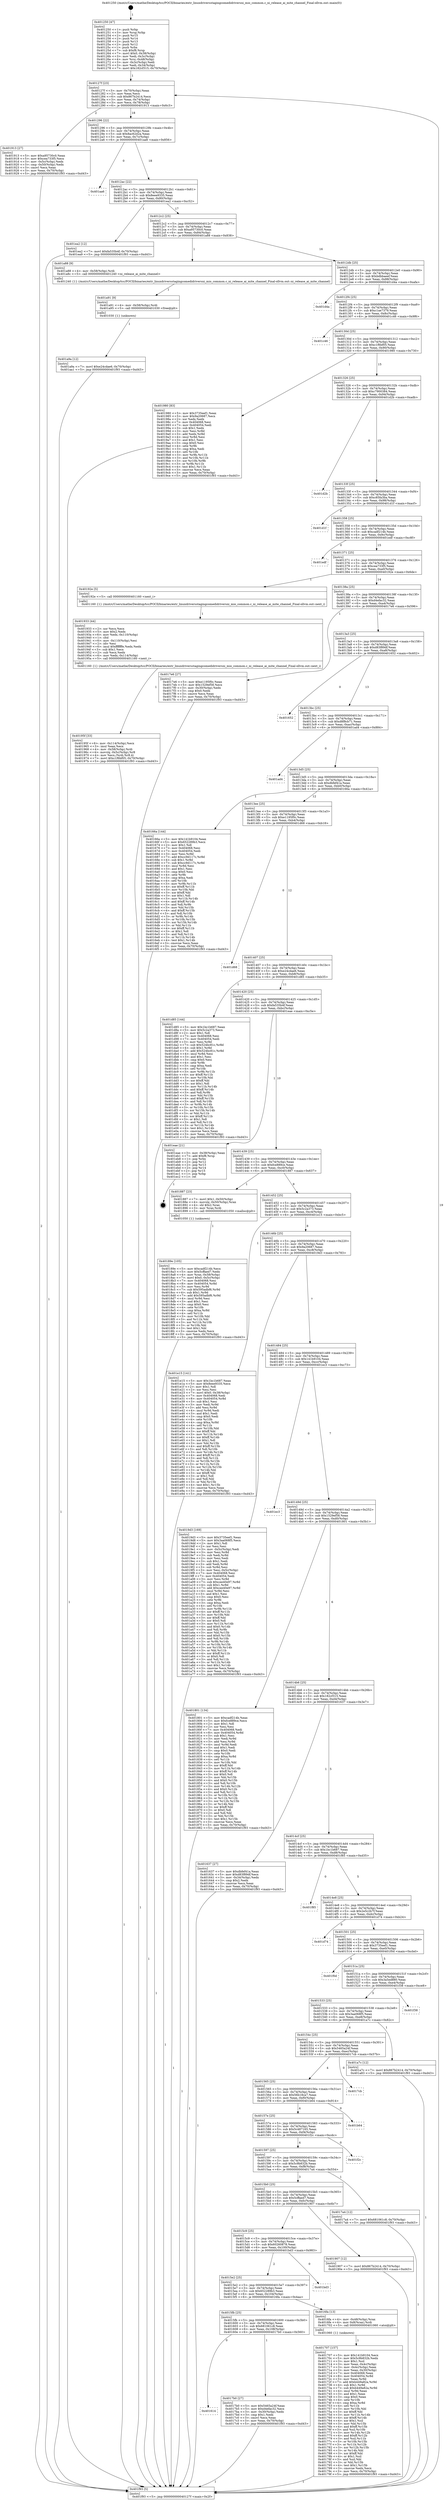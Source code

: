 digraph "0x401250" {
  label = "0x401250 (/mnt/c/Users/mathe/Desktop/tcc/POCII/binaries/extr_linuxdriversstagingcomedidriversni_mio_common.c_ni_release_ai_mite_channel_Final-ollvm.out::main(0))"
  labelloc = "t"
  node[shape=record]

  Entry [label="",width=0.3,height=0.3,shape=circle,fillcolor=black,style=filled]
  "0x40127f" [label="{
     0x40127f [23]\l
     | [instrs]\l
     &nbsp;&nbsp;0x40127f \<+3\>: mov -0x70(%rbp),%eax\l
     &nbsp;&nbsp;0x401282 \<+2\>: mov %eax,%ecx\l
     &nbsp;&nbsp;0x401284 \<+6\>: sub $0x867b2414,%ecx\l
     &nbsp;&nbsp;0x40128a \<+3\>: mov %eax,-0x74(%rbp)\l
     &nbsp;&nbsp;0x40128d \<+3\>: mov %ecx,-0x78(%rbp)\l
     &nbsp;&nbsp;0x401290 \<+6\>: je 0000000000401913 \<main+0x6c3\>\l
  }"]
  "0x401913" [label="{
     0x401913 [27]\l
     | [instrs]\l
     &nbsp;&nbsp;0x401913 \<+5\>: mov $0xa95730c0,%eax\l
     &nbsp;&nbsp;0x401918 \<+5\>: mov $0xcea733f5,%ecx\l
     &nbsp;&nbsp;0x40191d \<+3\>: mov -0x5c(%rbp),%edx\l
     &nbsp;&nbsp;0x401920 \<+3\>: cmp -0x50(%rbp),%edx\l
     &nbsp;&nbsp;0x401923 \<+3\>: cmovl %ecx,%eax\l
     &nbsp;&nbsp;0x401926 \<+3\>: mov %eax,-0x70(%rbp)\l
     &nbsp;&nbsp;0x401929 \<+5\>: jmp 0000000000401f93 \<main+0xd43\>\l
  }"]
  "0x401296" [label="{
     0x401296 [22]\l
     | [instrs]\l
     &nbsp;&nbsp;0x401296 \<+5\>: jmp 000000000040129b \<main+0x4b\>\l
     &nbsp;&nbsp;0x40129b \<+3\>: mov -0x74(%rbp),%eax\l
     &nbsp;&nbsp;0x40129e \<+5\>: sub $0x8ac62d2a,%eax\l
     &nbsp;&nbsp;0x4012a3 \<+3\>: mov %eax,-0x7c(%rbp)\l
     &nbsp;&nbsp;0x4012a6 \<+6\>: je 0000000000401aa6 \<main+0x856\>\l
  }"]
  Exit [label="",width=0.3,height=0.3,shape=circle,fillcolor=black,style=filled,peripheries=2]
  "0x401aa6" [label="{
     0x401aa6\l
  }", style=dashed]
  "0x4012ac" [label="{
     0x4012ac [22]\l
     | [instrs]\l
     &nbsp;&nbsp;0x4012ac \<+5\>: jmp 00000000004012b1 \<main+0x61\>\l
     &nbsp;&nbsp;0x4012b1 \<+3\>: mov -0x74(%rbp),%eax\l
     &nbsp;&nbsp;0x4012b4 \<+5\>: sub $0x8eee9335,%eax\l
     &nbsp;&nbsp;0x4012b9 \<+3\>: mov %eax,-0x80(%rbp)\l
     &nbsp;&nbsp;0x4012bc \<+6\>: je 0000000000401ea2 \<main+0xc52\>\l
  }"]
  "0x401a9a" [label="{
     0x401a9a [12]\l
     | [instrs]\l
     &nbsp;&nbsp;0x401a9a \<+7\>: movl $0xe24cdae6,-0x70(%rbp)\l
     &nbsp;&nbsp;0x401aa1 \<+5\>: jmp 0000000000401f93 \<main+0xd43\>\l
  }"]
  "0x401ea2" [label="{
     0x401ea2 [12]\l
     | [instrs]\l
     &nbsp;&nbsp;0x401ea2 \<+7\>: movl $0xfa535b4f,-0x70(%rbp)\l
     &nbsp;&nbsp;0x401ea9 \<+5\>: jmp 0000000000401f93 \<main+0xd43\>\l
  }"]
  "0x4012c2" [label="{
     0x4012c2 [25]\l
     | [instrs]\l
     &nbsp;&nbsp;0x4012c2 \<+5\>: jmp 00000000004012c7 \<main+0x77\>\l
     &nbsp;&nbsp;0x4012c7 \<+3\>: mov -0x74(%rbp),%eax\l
     &nbsp;&nbsp;0x4012ca \<+5\>: sub $0xa95730c0,%eax\l
     &nbsp;&nbsp;0x4012cf \<+6\>: mov %eax,-0x84(%rbp)\l
     &nbsp;&nbsp;0x4012d5 \<+6\>: je 0000000000401a88 \<main+0x838\>\l
  }"]
  "0x401a91" [label="{
     0x401a91 [9]\l
     | [instrs]\l
     &nbsp;&nbsp;0x401a91 \<+4\>: mov -0x58(%rbp),%rdi\l
     &nbsp;&nbsp;0x401a95 \<+5\>: call 0000000000401030 \<free@plt\>\l
     | [calls]\l
     &nbsp;&nbsp;0x401030 \{1\} (unknown)\l
  }"]
  "0x401a88" [label="{
     0x401a88 [9]\l
     | [instrs]\l
     &nbsp;&nbsp;0x401a88 \<+4\>: mov -0x58(%rbp),%rdi\l
     &nbsp;&nbsp;0x401a8c \<+5\>: call 0000000000401240 \<ni_release_ai_mite_channel\>\l
     | [calls]\l
     &nbsp;&nbsp;0x401240 \{1\} (/mnt/c/Users/mathe/Desktop/tcc/POCII/binaries/extr_linuxdriversstagingcomedidriversni_mio_common.c_ni_release_ai_mite_channel_Final-ollvm.out::ni_release_ai_mite_channel)\l
  }"]
  "0x4012db" [label="{
     0x4012db [25]\l
     | [instrs]\l
     &nbsp;&nbsp;0x4012db \<+5\>: jmp 00000000004012e0 \<main+0x90\>\l
     &nbsp;&nbsp;0x4012e0 \<+3\>: mov -0x74(%rbp),%eax\l
     &nbsp;&nbsp;0x4012e3 \<+5\>: sub $0xbdbbaeef,%eax\l
     &nbsp;&nbsp;0x4012e8 \<+6\>: mov %eax,-0x88(%rbp)\l
     &nbsp;&nbsp;0x4012ee \<+6\>: je 0000000000401d4a \<main+0xafa\>\l
  }"]
  "0x40195f" [label="{
     0x40195f [33]\l
     | [instrs]\l
     &nbsp;&nbsp;0x40195f \<+6\>: mov -0x114(%rbp),%ecx\l
     &nbsp;&nbsp;0x401965 \<+3\>: imul %eax,%ecx\l
     &nbsp;&nbsp;0x401968 \<+4\>: mov -0x58(%rbp),%rdi\l
     &nbsp;&nbsp;0x40196c \<+4\>: movslq -0x5c(%rbp),%r8\l
     &nbsp;&nbsp;0x401970 \<+4\>: mov %ecx,(%rdi,%r8,4)\l
     &nbsp;&nbsp;0x401974 \<+7\>: movl $0xc1f6bf05,-0x70(%rbp)\l
     &nbsp;&nbsp;0x40197b \<+5\>: jmp 0000000000401f93 \<main+0xd43\>\l
  }"]
  "0x401d4a" [label="{
     0x401d4a\l
  }", style=dashed]
  "0x4012f4" [label="{
     0x4012f4 [25]\l
     | [instrs]\l
     &nbsp;&nbsp;0x4012f4 \<+5\>: jmp 00000000004012f9 \<main+0xa9\>\l
     &nbsp;&nbsp;0x4012f9 \<+3\>: mov -0x74(%rbp),%eax\l
     &nbsp;&nbsp;0x4012fc \<+5\>: sub $0xc1ae7379,%eax\l
     &nbsp;&nbsp;0x401301 \<+6\>: mov %eax,-0x8c(%rbp)\l
     &nbsp;&nbsp;0x401307 \<+6\>: je 0000000000401c46 \<main+0x9f6\>\l
  }"]
  "0x401933" [label="{
     0x401933 [44]\l
     | [instrs]\l
     &nbsp;&nbsp;0x401933 \<+2\>: xor %ecx,%ecx\l
     &nbsp;&nbsp;0x401935 \<+5\>: mov $0x2,%edx\l
     &nbsp;&nbsp;0x40193a \<+6\>: mov %edx,-0x110(%rbp)\l
     &nbsp;&nbsp;0x401940 \<+1\>: cltd\l
     &nbsp;&nbsp;0x401941 \<+6\>: mov -0x110(%rbp),%esi\l
     &nbsp;&nbsp;0x401947 \<+2\>: idiv %esi\l
     &nbsp;&nbsp;0x401949 \<+6\>: imul $0xfffffffe,%edx,%edx\l
     &nbsp;&nbsp;0x40194f \<+3\>: sub $0x1,%ecx\l
     &nbsp;&nbsp;0x401952 \<+2\>: sub %ecx,%edx\l
     &nbsp;&nbsp;0x401954 \<+6\>: mov %edx,-0x114(%rbp)\l
     &nbsp;&nbsp;0x40195a \<+5\>: call 0000000000401160 \<next_i\>\l
     | [calls]\l
     &nbsp;&nbsp;0x401160 \{1\} (/mnt/c/Users/mathe/Desktop/tcc/POCII/binaries/extr_linuxdriversstagingcomedidriversni_mio_common.c_ni_release_ai_mite_channel_Final-ollvm.out::next_i)\l
  }"]
  "0x401c46" [label="{
     0x401c46\l
  }", style=dashed]
  "0x40130d" [label="{
     0x40130d [25]\l
     | [instrs]\l
     &nbsp;&nbsp;0x40130d \<+5\>: jmp 0000000000401312 \<main+0xc2\>\l
     &nbsp;&nbsp;0x401312 \<+3\>: mov -0x74(%rbp),%eax\l
     &nbsp;&nbsp;0x401315 \<+5\>: sub $0xc1f6bf05,%eax\l
     &nbsp;&nbsp;0x40131a \<+6\>: mov %eax,-0x90(%rbp)\l
     &nbsp;&nbsp;0x401320 \<+6\>: je 0000000000401980 \<main+0x730\>\l
  }"]
  "0x40189e" [label="{
     0x40189e [105]\l
     | [instrs]\l
     &nbsp;&nbsp;0x40189e \<+5\>: mov $0xcadf214b,%ecx\l
     &nbsp;&nbsp;0x4018a3 \<+5\>: mov $0x5cffaed7,%edx\l
     &nbsp;&nbsp;0x4018a8 \<+4\>: mov %rax,-0x58(%rbp)\l
     &nbsp;&nbsp;0x4018ac \<+7\>: movl $0x0,-0x5c(%rbp)\l
     &nbsp;&nbsp;0x4018b3 \<+7\>: mov 0x404068,%esi\l
     &nbsp;&nbsp;0x4018ba \<+8\>: mov 0x404054,%r8d\l
     &nbsp;&nbsp;0x4018c2 \<+3\>: mov %esi,%r9d\l
     &nbsp;&nbsp;0x4018c5 \<+7\>: sub $0x595adbf6,%r9d\l
     &nbsp;&nbsp;0x4018cc \<+4\>: sub $0x1,%r9d\l
     &nbsp;&nbsp;0x4018d0 \<+7\>: add $0x595adbf6,%r9d\l
     &nbsp;&nbsp;0x4018d7 \<+4\>: imul %r9d,%esi\l
     &nbsp;&nbsp;0x4018db \<+3\>: and $0x1,%esi\l
     &nbsp;&nbsp;0x4018de \<+3\>: cmp $0x0,%esi\l
     &nbsp;&nbsp;0x4018e1 \<+4\>: sete %r10b\l
     &nbsp;&nbsp;0x4018e5 \<+4\>: cmp $0xa,%r8d\l
     &nbsp;&nbsp;0x4018e9 \<+4\>: setl %r11b\l
     &nbsp;&nbsp;0x4018ed \<+3\>: mov %r10b,%bl\l
     &nbsp;&nbsp;0x4018f0 \<+3\>: and %r11b,%bl\l
     &nbsp;&nbsp;0x4018f3 \<+3\>: xor %r11b,%r10b\l
     &nbsp;&nbsp;0x4018f6 \<+3\>: or %r10b,%bl\l
     &nbsp;&nbsp;0x4018f9 \<+3\>: test $0x1,%bl\l
     &nbsp;&nbsp;0x4018fc \<+3\>: cmovne %edx,%ecx\l
     &nbsp;&nbsp;0x4018ff \<+3\>: mov %ecx,-0x70(%rbp)\l
     &nbsp;&nbsp;0x401902 \<+5\>: jmp 0000000000401f93 \<main+0xd43\>\l
  }"]
  "0x401980" [label="{
     0x401980 [83]\l
     | [instrs]\l
     &nbsp;&nbsp;0x401980 \<+5\>: mov $0x3735eef1,%eax\l
     &nbsp;&nbsp;0x401985 \<+5\>: mov $0x9a20687,%ecx\l
     &nbsp;&nbsp;0x40198a \<+2\>: xor %edx,%edx\l
     &nbsp;&nbsp;0x40198c \<+7\>: mov 0x404068,%esi\l
     &nbsp;&nbsp;0x401993 \<+7\>: mov 0x404054,%edi\l
     &nbsp;&nbsp;0x40199a \<+3\>: sub $0x1,%edx\l
     &nbsp;&nbsp;0x40199d \<+3\>: mov %esi,%r8d\l
     &nbsp;&nbsp;0x4019a0 \<+3\>: add %edx,%r8d\l
     &nbsp;&nbsp;0x4019a3 \<+4\>: imul %r8d,%esi\l
     &nbsp;&nbsp;0x4019a7 \<+3\>: and $0x1,%esi\l
     &nbsp;&nbsp;0x4019aa \<+3\>: cmp $0x0,%esi\l
     &nbsp;&nbsp;0x4019ad \<+4\>: sete %r9b\l
     &nbsp;&nbsp;0x4019b1 \<+3\>: cmp $0xa,%edi\l
     &nbsp;&nbsp;0x4019b4 \<+4\>: setl %r10b\l
     &nbsp;&nbsp;0x4019b8 \<+3\>: mov %r9b,%r11b\l
     &nbsp;&nbsp;0x4019bb \<+3\>: and %r10b,%r11b\l
     &nbsp;&nbsp;0x4019be \<+3\>: xor %r10b,%r9b\l
     &nbsp;&nbsp;0x4019c1 \<+3\>: or %r9b,%r11b\l
     &nbsp;&nbsp;0x4019c4 \<+4\>: test $0x1,%r11b\l
     &nbsp;&nbsp;0x4019c8 \<+3\>: cmovne %ecx,%eax\l
     &nbsp;&nbsp;0x4019cb \<+3\>: mov %eax,-0x70(%rbp)\l
     &nbsp;&nbsp;0x4019ce \<+5\>: jmp 0000000000401f93 \<main+0xd43\>\l
  }"]
  "0x401326" [label="{
     0x401326 [25]\l
     | [instrs]\l
     &nbsp;&nbsp;0x401326 \<+5\>: jmp 000000000040132b \<main+0xdb\>\l
     &nbsp;&nbsp;0x40132b \<+3\>: mov -0x74(%rbp),%eax\l
     &nbsp;&nbsp;0x40132e \<+5\>: sub $0xc7900384,%eax\l
     &nbsp;&nbsp;0x401333 \<+6\>: mov %eax,-0x94(%rbp)\l
     &nbsp;&nbsp;0x401339 \<+6\>: je 0000000000401d2b \<main+0xadb\>\l
  }"]
  "0x401614" [label="{
     0x401614\l
  }", style=dashed]
  "0x401d2b" [label="{
     0x401d2b\l
  }", style=dashed]
  "0x40133f" [label="{
     0x40133f [25]\l
     | [instrs]\l
     &nbsp;&nbsp;0x40133f \<+5\>: jmp 0000000000401344 \<main+0xf4\>\l
     &nbsp;&nbsp;0x401344 \<+3\>: mov -0x74(%rbp),%eax\l
     &nbsp;&nbsp;0x401347 \<+5\>: sub $0xc85fa3ba,%eax\l
     &nbsp;&nbsp;0x40134c \<+6\>: mov %eax,-0x98(%rbp)\l
     &nbsp;&nbsp;0x401352 \<+6\>: je 0000000000401d1f \<main+0xacf\>\l
  }"]
  "0x4017b0" [label="{
     0x4017b0 [27]\l
     | [instrs]\l
     &nbsp;&nbsp;0x4017b0 \<+5\>: mov $0x5465a24f,%eax\l
     &nbsp;&nbsp;0x4017b5 \<+5\>: mov $0xd4efac32,%ecx\l
     &nbsp;&nbsp;0x4017ba \<+3\>: mov -0x30(%rbp),%edx\l
     &nbsp;&nbsp;0x4017bd \<+3\>: cmp $0x1,%edx\l
     &nbsp;&nbsp;0x4017c0 \<+3\>: cmovl %ecx,%eax\l
     &nbsp;&nbsp;0x4017c3 \<+3\>: mov %eax,-0x70(%rbp)\l
     &nbsp;&nbsp;0x4017c6 \<+5\>: jmp 0000000000401f93 \<main+0xd43\>\l
  }"]
  "0x401d1f" [label="{
     0x401d1f\l
  }", style=dashed]
  "0x401358" [label="{
     0x401358 [25]\l
     | [instrs]\l
     &nbsp;&nbsp;0x401358 \<+5\>: jmp 000000000040135d \<main+0x10d\>\l
     &nbsp;&nbsp;0x40135d \<+3\>: mov -0x74(%rbp),%eax\l
     &nbsp;&nbsp;0x401360 \<+5\>: sub $0xcadf214b,%eax\l
     &nbsp;&nbsp;0x401365 \<+6\>: mov %eax,-0x9c(%rbp)\l
     &nbsp;&nbsp;0x40136b \<+6\>: je 0000000000401edf \<main+0xc8f\>\l
  }"]
  "0x401707" [label="{
     0x401707 [157]\l
     | [instrs]\l
     &nbsp;&nbsp;0x401707 \<+5\>: mov $0x141b9104,%ecx\l
     &nbsp;&nbsp;0x40170c \<+5\>: mov $0x5c9b832b,%edx\l
     &nbsp;&nbsp;0x401711 \<+3\>: mov $0x1,%sil\l
     &nbsp;&nbsp;0x401714 \<+3\>: mov %eax,-0x4c(%rbp)\l
     &nbsp;&nbsp;0x401717 \<+3\>: mov -0x4c(%rbp),%eax\l
     &nbsp;&nbsp;0x40171a \<+3\>: mov %eax,-0x30(%rbp)\l
     &nbsp;&nbsp;0x40171d \<+7\>: mov 0x404068,%eax\l
     &nbsp;&nbsp;0x401724 \<+8\>: mov 0x404054,%r8d\l
     &nbsp;&nbsp;0x40172c \<+3\>: mov %eax,%r9d\l
     &nbsp;&nbsp;0x40172f \<+7\>: add $0xb449a82a,%r9d\l
     &nbsp;&nbsp;0x401736 \<+4\>: sub $0x1,%r9d\l
     &nbsp;&nbsp;0x40173a \<+7\>: sub $0xb449a82a,%r9d\l
     &nbsp;&nbsp;0x401741 \<+4\>: imul %r9d,%eax\l
     &nbsp;&nbsp;0x401745 \<+3\>: and $0x1,%eax\l
     &nbsp;&nbsp;0x401748 \<+3\>: cmp $0x0,%eax\l
     &nbsp;&nbsp;0x40174b \<+4\>: sete %r10b\l
     &nbsp;&nbsp;0x40174f \<+4\>: cmp $0xa,%r8d\l
     &nbsp;&nbsp;0x401753 \<+4\>: setl %r11b\l
     &nbsp;&nbsp;0x401757 \<+3\>: mov %r10b,%bl\l
     &nbsp;&nbsp;0x40175a \<+3\>: xor $0xff,%bl\l
     &nbsp;&nbsp;0x40175d \<+3\>: mov %r11b,%r14b\l
     &nbsp;&nbsp;0x401760 \<+4\>: xor $0xff,%r14b\l
     &nbsp;&nbsp;0x401764 \<+4\>: xor $0x1,%sil\l
     &nbsp;&nbsp;0x401768 \<+3\>: mov %bl,%r15b\l
     &nbsp;&nbsp;0x40176b \<+4\>: and $0xff,%r15b\l
     &nbsp;&nbsp;0x40176f \<+3\>: and %sil,%r10b\l
     &nbsp;&nbsp;0x401772 \<+3\>: mov %r14b,%r12b\l
     &nbsp;&nbsp;0x401775 \<+4\>: and $0xff,%r12b\l
     &nbsp;&nbsp;0x401779 \<+3\>: and %sil,%r11b\l
     &nbsp;&nbsp;0x40177c \<+3\>: or %r10b,%r15b\l
     &nbsp;&nbsp;0x40177f \<+3\>: or %r11b,%r12b\l
     &nbsp;&nbsp;0x401782 \<+3\>: xor %r12b,%r15b\l
     &nbsp;&nbsp;0x401785 \<+3\>: or %r14b,%bl\l
     &nbsp;&nbsp;0x401788 \<+3\>: xor $0xff,%bl\l
     &nbsp;&nbsp;0x40178b \<+4\>: or $0x1,%sil\l
     &nbsp;&nbsp;0x40178f \<+3\>: and %sil,%bl\l
     &nbsp;&nbsp;0x401792 \<+3\>: or %bl,%r15b\l
     &nbsp;&nbsp;0x401795 \<+4\>: test $0x1,%r15b\l
     &nbsp;&nbsp;0x401799 \<+3\>: cmovne %edx,%ecx\l
     &nbsp;&nbsp;0x40179c \<+3\>: mov %ecx,-0x70(%rbp)\l
     &nbsp;&nbsp;0x40179f \<+5\>: jmp 0000000000401f93 \<main+0xd43\>\l
  }"]
  "0x401edf" [label="{
     0x401edf\l
  }", style=dashed]
  "0x401371" [label="{
     0x401371 [25]\l
     | [instrs]\l
     &nbsp;&nbsp;0x401371 \<+5\>: jmp 0000000000401376 \<main+0x126\>\l
     &nbsp;&nbsp;0x401376 \<+3\>: mov -0x74(%rbp),%eax\l
     &nbsp;&nbsp;0x401379 \<+5\>: sub $0xcea733f5,%eax\l
     &nbsp;&nbsp;0x40137e \<+6\>: mov %eax,-0xa0(%rbp)\l
     &nbsp;&nbsp;0x401384 \<+6\>: je 000000000040192e \<main+0x6de\>\l
  }"]
  "0x4015fb" [label="{
     0x4015fb [25]\l
     | [instrs]\l
     &nbsp;&nbsp;0x4015fb \<+5\>: jmp 0000000000401600 \<main+0x3b0\>\l
     &nbsp;&nbsp;0x401600 \<+3\>: mov -0x74(%rbp),%eax\l
     &nbsp;&nbsp;0x401603 \<+5\>: sub $0x681061c8,%eax\l
     &nbsp;&nbsp;0x401608 \<+6\>: mov %eax,-0x108(%rbp)\l
     &nbsp;&nbsp;0x40160e \<+6\>: je 00000000004017b0 \<main+0x560\>\l
  }"]
  "0x40192e" [label="{
     0x40192e [5]\l
     | [instrs]\l
     &nbsp;&nbsp;0x40192e \<+5\>: call 0000000000401160 \<next_i\>\l
     | [calls]\l
     &nbsp;&nbsp;0x401160 \{1\} (/mnt/c/Users/mathe/Desktop/tcc/POCII/binaries/extr_linuxdriversstagingcomedidriversni_mio_common.c_ni_release_ai_mite_channel_Final-ollvm.out::next_i)\l
  }"]
  "0x40138a" [label="{
     0x40138a [25]\l
     | [instrs]\l
     &nbsp;&nbsp;0x40138a \<+5\>: jmp 000000000040138f \<main+0x13f\>\l
     &nbsp;&nbsp;0x40138f \<+3\>: mov -0x74(%rbp),%eax\l
     &nbsp;&nbsp;0x401392 \<+5\>: sub $0xd4efac32,%eax\l
     &nbsp;&nbsp;0x401397 \<+6\>: mov %eax,-0xa4(%rbp)\l
     &nbsp;&nbsp;0x40139d \<+6\>: je 00000000004017e6 \<main+0x596\>\l
  }"]
  "0x4016fa" [label="{
     0x4016fa [13]\l
     | [instrs]\l
     &nbsp;&nbsp;0x4016fa \<+4\>: mov -0x48(%rbp),%rax\l
     &nbsp;&nbsp;0x4016fe \<+4\>: mov 0x8(%rax),%rdi\l
     &nbsp;&nbsp;0x401702 \<+5\>: call 0000000000401060 \<atoi@plt\>\l
     | [calls]\l
     &nbsp;&nbsp;0x401060 \{1\} (unknown)\l
  }"]
  "0x4017e6" [label="{
     0x4017e6 [27]\l
     | [instrs]\l
     &nbsp;&nbsp;0x4017e6 \<+5\>: mov $0xe1195f0c,%eax\l
     &nbsp;&nbsp;0x4017eb \<+5\>: mov $0x1529ef58,%ecx\l
     &nbsp;&nbsp;0x4017f0 \<+3\>: mov -0x30(%rbp),%edx\l
     &nbsp;&nbsp;0x4017f3 \<+3\>: cmp $0x0,%edx\l
     &nbsp;&nbsp;0x4017f6 \<+3\>: cmove %ecx,%eax\l
     &nbsp;&nbsp;0x4017f9 \<+3\>: mov %eax,-0x70(%rbp)\l
     &nbsp;&nbsp;0x4017fc \<+5\>: jmp 0000000000401f93 \<main+0xd43\>\l
  }"]
  "0x4013a3" [label="{
     0x4013a3 [25]\l
     | [instrs]\l
     &nbsp;&nbsp;0x4013a3 \<+5\>: jmp 00000000004013a8 \<main+0x158\>\l
     &nbsp;&nbsp;0x4013a8 \<+3\>: mov -0x74(%rbp),%eax\l
     &nbsp;&nbsp;0x4013ab \<+5\>: sub $0xd83f89df,%eax\l
     &nbsp;&nbsp;0x4013b0 \<+6\>: mov %eax,-0xa8(%rbp)\l
     &nbsp;&nbsp;0x4013b6 \<+6\>: je 0000000000401652 \<main+0x402\>\l
  }"]
  "0x4015e2" [label="{
     0x4015e2 [25]\l
     | [instrs]\l
     &nbsp;&nbsp;0x4015e2 \<+5\>: jmp 00000000004015e7 \<main+0x397\>\l
     &nbsp;&nbsp;0x4015e7 \<+3\>: mov -0x74(%rbp),%eax\l
     &nbsp;&nbsp;0x4015ea \<+5\>: sub $0x652289b3,%eax\l
     &nbsp;&nbsp;0x4015ef \<+6\>: mov %eax,-0x104(%rbp)\l
     &nbsp;&nbsp;0x4015f5 \<+6\>: je 00000000004016fa \<main+0x4aa\>\l
  }"]
  "0x401652" [label="{
     0x401652\l
  }", style=dashed]
  "0x4013bc" [label="{
     0x4013bc [25]\l
     | [instrs]\l
     &nbsp;&nbsp;0x4013bc \<+5\>: jmp 00000000004013c1 \<main+0x171\>\l
     &nbsp;&nbsp;0x4013c1 \<+3\>: mov -0x74(%rbp),%eax\l
     &nbsp;&nbsp;0x4013c4 \<+5\>: sub $0xd8f8cb71,%eax\l
     &nbsp;&nbsp;0x4013c9 \<+6\>: mov %eax,-0xac(%rbp)\l
     &nbsp;&nbsp;0x4013cf \<+6\>: je 0000000000401ad4 \<main+0x884\>\l
  }"]
  "0x401bd3" [label="{
     0x401bd3\l
  }", style=dashed]
  "0x401ad4" [label="{
     0x401ad4\l
  }", style=dashed]
  "0x4013d5" [label="{
     0x4013d5 [25]\l
     | [instrs]\l
     &nbsp;&nbsp;0x4013d5 \<+5\>: jmp 00000000004013da \<main+0x18a\>\l
     &nbsp;&nbsp;0x4013da \<+3\>: mov -0x74(%rbp),%eax\l
     &nbsp;&nbsp;0x4013dd \<+5\>: sub $0xdbfef41a,%eax\l
     &nbsp;&nbsp;0x4013e2 \<+6\>: mov %eax,-0xb0(%rbp)\l
     &nbsp;&nbsp;0x4013e8 \<+6\>: je 000000000040166a \<main+0x41a\>\l
  }"]
  "0x4015c9" [label="{
     0x4015c9 [25]\l
     | [instrs]\l
     &nbsp;&nbsp;0x4015c9 \<+5\>: jmp 00000000004015ce \<main+0x37e\>\l
     &nbsp;&nbsp;0x4015ce \<+3\>: mov -0x74(%rbp),%eax\l
     &nbsp;&nbsp;0x4015d1 \<+5\>: sub $0x60260878,%eax\l
     &nbsp;&nbsp;0x4015d6 \<+6\>: mov %eax,-0x100(%rbp)\l
     &nbsp;&nbsp;0x4015dc \<+6\>: je 0000000000401bd3 \<main+0x983\>\l
  }"]
  "0x40166a" [label="{
     0x40166a [144]\l
     | [instrs]\l
     &nbsp;&nbsp;0x40166a \<+5\>: mov $0x141b9104,%eax\l
     &nbsp;&nbsp;0x40166f \<+5\>: mov $0x652289b3,%ecx\l
     &nbsp;&nbsp;0x401674 \<+2\>: mov $0x1,%dl\l
     &nbsp;&nbsp;0x401676 \<+7\>: mov 0x404068,%esi\l
     &nbsp;&nbsp;0x40167d \<+7\>: mov 0x404054,%edi\l
     &nbsp;&nbsp;0x401684 \<+3\>: mov %esi,%r8d\l
     &nbsp;&nbsp;0x401687 \<+7\>: add $0xcc9d117c,%r8d\l
     &nbsp;&nbsp;0x40168e \<+4\>: sub $0x1,%r8d\l
     &nbsp;&nbsp;0x401692 \<+7\>: sub $0xcc9d117c,%r8d\l
     &nbsp;&nbsp;0x401699 \<+4\>: imul %r8d,%esi\l
     &nbsp;&nbsp;0x40169d \<+3\>: and $0x1,%esi\l
     &nbsp;&nbsp;0x4016a0 \<+3\>: cmp $0x0,%esi\l
     &nbsp;&nbsp;0x4016a3 \<+4\>: sete %r9b\l
     &nbsp;&nbsp;0x4016a7 \<+3\>: cmp $0xa,%edi\l
     &nbsp;&nbsp;0x4016aa \<+4\>: setl %r10b\l
     &nbsp;&nbsp;0x4016ae \<+3\>: mov %r9b,%r11b\l
     &nbsp;&nbsp;0x4016b1 \<+4\>: xor $0xff,%r11b\l
     &nbsp;&nbsp;0x4016b5 \<+3\>: mov %r10b,%bl\l
     &nbsp;&nbsp;0x4016b8 \<+3\>: xor $0xff,%bl\l
     &nbsp;&nbsp;0x4016bb \<+3\>: xor $0x1,%dl\l
     &nbsp;&nbsp;0x4016be \<+3\>: mov %r11b,%r14b\l
     &nbsp;&nbsp;0x4016c1 \<+4\>: and $0xff,%r14b\l
     &nbsp;&nbsp;0x4016c5 \<+3\>: and %dl,%r9b\l
     &nbsp;&nbsp;0x4016c8 \<+3\>: mov %bl,%r15b\l
     &nbsp;&nbsp;0x4016cb \<+4\>: and $0xff,%r15b\l
     &nbsp;&nbsp;0x4016cf \<+3\>: and %dl,%r10b\l
     &nbsp;&nbsp;0x4016d2 \<+3\>: or %r9b,%r14b\l
     &nbsp;&nbsp;0x4016d5 \<+3\>: or %r10b,%r15b\l
     &nbsp;&nbsp;0x4016d8 \<+3\>: xor %r15b,%r14b\l
     &nbsp;&nbsp;0x4016db \<+3\>: or %bl,%r11b\l
     &nbsp;&nbsp;0x4016de \<+4\>: xor $0xff,%r11b\l
     &nbsp;&nbsp;0x4016e2 \<+3\>: or $0x1,%dl\l
     &nbsp;&nbsp;0x4016e5 \<+3\>: and %dl,%r11b\l
     &nbsp;&nbsp;0x4016e8 \<+3\>: or %r11b,%r14b\l
     &nbsp;&nbsp;0x4016eb \<+4\>: test $0x1,%r14b\l
     &nbsp;&nbsp;0x4016ef \<+3\>: cmovne %ecx,%eax\l
     &nbsp;&nbsp;0x4016f2 \<+3\>: mov %eax,-0x70(%rbp)\l
     &nbsp;&nbsp;0x4016f5 \<+5\>: jmp 0000000000401f93 \<main+0xd43\>\l
  }"]
  "0x4013ee" [label="{
     0x4013ee [25]\l
     | [instrs]\l
     &nbsp;&nbsp;0x4013ee \<+5\>: jmp 00000000004013f3 \<main+0x1a3\>\l
     &nbsp;&nbsp;0x4013f3 \<+3\>: mov -0x74(%rbp),%eax\l
     &nbsp;&nbsp;0x4013f6 \<+5\>: sub $0xe1195f0c,%eax\l
     &nbsp;&nbsp;0x4013fb \<+6\>: mov %eax,-0xb4(%rbp)\l
     &nbsp;&nbsp;0x401401 \<+6\>: je 0000000000401d68 \<main+0xb18\>\l
  }"]
  "0x401907" [label="{
     0x401907 [12]\l
     | [instrs]\l
     &nbsp;&nbsp;0x401907 \<+7\>: movl $0x867b2414,-0x70(%rbp)\l
     &nbsp;&nbsp;0x40190e \<+5\>: jmp 0000000000401f93 \<main+0xd43\>\l
  }"]
  "0x401d68" [label="{
     0x401d68\l
  }", style=dashed]
  "0x401407" [label="{
     0x401407 [25]\l
     | [instrs]\l
     &nbsp;&nbsp;0x401407 \<+5\>: jmp 000000000040140c \<main+0x1bc\>\l
     &nbsp;&nbsp;0x40140c \<+3\>: mov -0x74(%rbp),%eax\l
     &nbsp;&nbsp;0x40140f \<+5\>: sub $0xe24cdae6,%eax\l
     &nbsp;&nbsp;0x401414 \<+6\>: mov %eax,-0xb8(%rbp)\l
     &nbsp;&nbsp;0x40141a \<+6\>: je 0000000000401d85 \<main+0xb35\>\l
  }"]
  "0x4015b0" [label="{
     0x4015b0 [25]\l
     | [instrs]\l
     &nbsp;&nbsp;0x4015b0 \<+5\>: jmp 00000000004015b5 \<main+0x365\>\l
     &nbsp;&nbsp;0x4015b5 \<+3\>: mov -0x74(%rbp),%eax\l
     &nbsp;&nbsp;0x4015b8 \<+5\>: sub $0x5cffaed7,%eax\l
     &nbsp;&nbsp;0x4015bd \<+6\>: mov %eax,-0xfc(%rbp)\l
     &nbsp;&nbsp;0x4015c3 \<+6\>: je 0000000000401907 \<main+0x6b7\>\l
  }"]
  "0x401d85" [label="{
     0x401d85 [144]\l
     | [instrs]\l
     &nbsp;&nbsp;0x401d85 \<+5\>: mov $0x1bc1b687,%eax\l
     &nbsp;&nbsp;0x401d8a \<+5\>: mov $0x5c2a373,%ecx\l
     &nbsp;&nbsp;0x401d8f \<+2\>: mov $0x1,%dl\l
     &nbsp;&nbsp;0x401d91 \<+7\>: mov 0x404068,%esi\l
     &nbsp;&nbsp;0x401d98 \<+7\>: mov 0x404054,%edi\l
     &nbsp;&nbsp;0x401d9f \<+3\>: mov %esi,%r8d\l
     &nbsp;&nbsp;0x401da2 \<+7\>: sub $0x524bc81c,%r8d\l
     &nbsp;&nbsp;0x401da9 \<+4\>: sub $0x1,%r8d\l
     &nbsp;&nbsp;0x401dad \<+7\>: add $0x524bc81c,%r8d\l
     &nbsp;&nbsp;0x401db4 \<+4\>: imul %r8d,%esi\l
     &nbsp;&nbsp;0x401db8 \<+3\>: and $0x1,%esi\l
     &nbsp;&nbsp;0x401dbb \<+3\>: cmp $0x0,%esi\l
     &nbsp;&nbsp;0x401dbe \<+4\>: sete %r9b\l
     &nbsp;&nbsp;0x401dc2 \<+3\>: cmp $0xa,%edi\l
     &nbsp;&nbsp;0x401dc5 \<+4\>: setl %r10b\l
     &nbsp;&nbsp;0x401dc9 \<+3\>: mov %r9b,%r11b\l
     &nbsp;&nbsp;0x401dcc \<+4\>: xor $0xff,%r11b\l
     &nbsp;&nbsp;0x401dd0 \<+3\>: mov %r10b,%bl\l
     &nbsp;&nbsp;0x401dd3 \<+3\>: xor $0xff,%bl\l
     &nbsp;&nbsp;0x401dd6 \<+3\>: xor $0x1,%dl\l
     &nbsp;&nbsp;0x401dd9 \<+3\>: mov %r11b,%r14b\l
     &nbsp;&nbsp;0x401ddc \<+4\>: and $0xff,%r14b\l
     &nbsp;&nbsp;0x401de0 \<+3\>: and %dl,%r9b\l
     &nbsp;&nbsp;0x401de3 \<+3\>: mov %bl,%r15b\l
     &nbsp;&nbsp;0x401de6 \<+4\>: and $0xff,%r15b\l
     &nbsp;&nbsp;0x401dea \<+3\>: and %dl,%r10b\l
     &nbsp;&nbsp;0x401ded \<+3\>: or %r9b,%r14b\l
     &nbsp;&nbsp;0x401df0 \<+3\>: or %r10b,%r15b\l
     &nbsp;&nbsp;0x401df3 \<+3\>: xor %r15b,%r14b\l
     &nbsp;&nbsp;0x401df6 \<+3\>: or %bl,%r11b\l
     &nbsp;&nbsp;0x401df9 \<+4\>: xor $0xff,%r11b\l
     &nbsp;&nbsp;0x401dfd \<+3\>: or $0x1,%dl\l
     &nbsp;&nbsp;0x401e00 \<+3\>: and %dl,%r11b\l
     &nbsp;&nbsp;0x401e03 \<+3\>: or %r11b,%r14b\l
     &nbsp;&nbsp;0x401e06 \<+4\>: test $0x1,%r14b\l
     &nbsp;&nbsp;0x401e0a \<+3\>: cmovne %ecx,%eax\l
     &nbsp;&nbsp;0x401e0d \<+3\>: mov %eax,-0x70(%rbp)\l
     &nbsp;&nbsp;0x401e10 \<+5\>: jmp 0000000000401f93 \<main+0xd43\>\l
  }"]
  "0x401420" [label="{
     0x401420 [25]\l
     | [instrs]\l
     &nbsp;&nbsp;0x401420 \<+5\>: jmp 0000000000401425 \<main+0x1d5\>\l
     &nbsp;&nbsp;0x401425 \<+3\>: mov -0x74(%rbp),%eax\l
     &nbsp;&nbsp;0x401428 \<+5\>: sub $0xfa535b4f,%eax\l
     &nbsp;&nbsp;0x40142d \<+6\>: mov %eax,-0xbc(%rbp)\l
     &nbsp;&nbsp;0x401433 \<+6\>: je 0000000000401eae \<main+0xc5e\>\l
  }"]
  "0x4017a4" [label="{
     0x4017a4 [12]\l
     | [instrs]\l
     &nbsp;&nbsp;0x4017a4 \<+7\>: movl $0x681061c8,-0x70(%rbp)\l
     &nbsp;&nbsp;0x4017ab \<+5\>: jmp 0000000000401f93 \<main+0xd43\>\l
  }"]
  "0x401eae" [label="{
     0x401eae [21]\l
     | [instrs]\l
     &nbsp;&nbsp;0x401eae \<+3\>: mov -0x38(%rbp),%eax\l
     &nbsp;&nbsp;0x401eb1 \<+7\>: add $0xf8,%rsp\l
     &nbsp;&nbsp;0x401eb8 \<+1\>: pop %rbx\l
     &nbsp;&nbsp;0x401eb9 \<+2\>: pop %r12\l
     &nbsp;&nbsp;0x401ebb \<+2\>: pop %r13\l
     &nbsp;&nbsp;0x401ebd \<+2\>: pop %r14\l
     &nbsp;&nbsp;0x401ebf \<+2\>: pop %r15\l
     &nbsp;&nbsp;0x401ec1 \<+1\>: pop %rbp\l
     &nbsp;&nbsp;0x401ec2 \<+1\>: ret\l
  }"]
  "0x401439" [label="{
     0x401439 [25]\l
     | [instrs]\l
     &nbsp;&nbsp;0x401439 \<+5\>: jmp 000000000040143e \<main+0x1ee\>\l
     &nbsp;&nbsp;0x40143e \<+3\>: mov -0x74(%rbp),%eax\l
     &nbsp;&nbsp;0x401441 \<+5\>: sub $0xfce889ce,%eax\l
     &nbsp;&nbsp;0x401446 \<+6\>: mov %eax,-0xc0(%rbp)\l
     &nbsp;&nbsp;0x40144c \<+6\>: je 0000000000401887 \<main+0x637\>\l
  }"]
  "0x401597" [label="{
     0x401597 [25]\l
     | [instrs]\l
     &nbsp;&nbsp;0x401597 \<+5\>: jmp 000000000040159c \<main+0x34c\>\l
     &nbsp;&nbsp;0x40159c \<+3\>: mov -0x74(%rbp),%eax\l
     &nbsp;&nbsp;0x40159f \<+5\>: sub $0x5c9b832b,%eax\l
     &nbsp;&nbsp;0x4015a4 \<+6\>: mov %eax,-0xf8(%rbp)\l
     &nbsp;&nbsp;0x4015aa \<+6\>: je 00000000004017a4 \<main+0x554\>\l
  }"]
  "0x401887" [label="{
     0x401887 [23]\l
     | [instrs]\l
     &nbsp;&nbsp;0x401887 \<+7\>: movl $0x1,-0x50(%rbp)\l
     &nbsp;&nbsp;0x40188e \<+4\>: movslq -0x50(%rbp),%rax\l
     &nbsp;&nbsp;0x401892 \<+4\>: shl $0x2,%rax\l
     &nbsp;&nbsp;0x401896 \<+3\>: mov %rax,%rdi\l
     &nbsp;&nbsp;0x401899 \<+5\>: call 0000000000401050 \<malloc@plt\>\l
     | [calls]\l
     &nbsp;&nbsp;0x401050 \{1\} (unknown)\l
  }"]
  "0x401452" [label="{
     0x401452 [25]\l
     | [instrs]\l
     &nbsp;&nbsp;0x401452 \<+5\>: jmp 0000000000401457 \<main+0x207\>\l
     &nbsp;&nbsp;0x401457 \<+3\>: mov -0x74(%rbp),%eax\l
     &nbsp;&nbsp;0x40145a \<+5\>: sub $0x5c2a373,%eax\l
     &nbsp;&nbsp;0x40145f \<+6\>: mov %eax,-0xc4(%rbp)\l
     &nbsp;&nbsp;0x401465 \<+6\>: je 0000000000401e15 \<main+0xbc5\>\l
  }"]
  "0x401f2c" [label="{
     0x401f2c\l
  }", style=dashed]
  "0x401e15" [label="{
     0x401e15 [141]\l
     | [instrs]\l
     &nbsp;&nbsp;0x401e15 \<+5\>: mov $0x1bc1b687,%eax\l
     &nbsp;&nbsp;0x401e1a \<+5\>: mov $0x8eee9335,%ecx\l
     &nbsp;&nbsp;0x401e1f \<+2\>: mov $0x1,%dl\l
     &nbsp;&nbsp;0x401e21 \<+2\>: xor %esi,%esi\l
     &nbsp;&nbsp;0x401e23 \<+7\>: movl $0x0,-0x38(%rbp)\l
     &nbsp;&nbsp;0x401e2a \<+7\>: mov 0x404068,%edi\l
     &nbsp;&nbsp;0x401e31 \<+8\>: mov 0x404054,%r8d\l
     &nbsp;&nbsp;0x401e39 \<+3\>: sub $0x1,%esi\l
     &nbsp;&nbsp;0x401e3c \<+3\>: mov %edi,%r9d\l
     &nbsp;&nbsp;0x401e3f \<+3\>: add %esi,%r9d\l
     &nbsp;&nbsp;0x401e42 \<+4\>: imul %r9d,%edi\l
     &nbsp;&nbsp;0x401e46 \<+3\>: and $0x1,%edi\l
     &nbsp;&nbsp;0x401e49 \<+3\>: cmp $0x0,%edi\l
     &nbsp;&nbsp;0x401e4c \<+4\>: sete %r10b\l
     &nbsp;&nbsp;0x401e50 \<+4\>: cmp $0xa,%r8d\l
     &nbsp;&nbsp;0x401e54 \<+4\>: setl %r11b\l
     &nbsp;&nbsp;0x401e58 \<+3\>: mov %r10b,%bl\l
     &nbsp;&nbsp;0x401e5b \<+3\>: xor $0xff,%bl\l
     &nbsp;&nbsp;0x401e5e \<+3\>: mov %r11b,%r14b\l
     &nbsp;&nbsp;0x401e61 \<+4\>: xor $0xff,%r14b\l
     &nbsp;&nbsp;0x401e65 \<+3\>: xor $0x1,%dl\l
     &nbsp;&nbsp;0x401e68 \<+3\>: mov %bl,%r15b\l
     &nbsp;&nbsp;0x401e6b \<+4\>: and $0xff,%r15b\l
     &nbsp;&nbsp;0x401e6f \<+3\>: and %dl,%r10b\l
     &nbsp;&nbsp;0x401e72 \<+3\>: mov %r14b,%r12b\l
     &nbsp;&nbsp;0x401e75 \<+4\>: and $0xff,%r12b\l
     &nbsp;&nbsp;0x401e79 \<+3\>: and %dl,%r11b\l
     &nbsp;&nbsp;0x401e7c \<+3\>: or %r10b,%r15b\l
     &nbsp;&nbsp;0x401e7f \<+3\>: or %r11b,%r12b\l
     &nbsp;&nbsp;0x401e82 \<+3\>: xor %r12b,%r15b\l
     &nbsp;&nbsp;0x401e85 \<+3\>: or %r14b,%bl\l
     &nbsp;&nbsp;0x401e88 \<+3\>: xor $0xff,%bl\l
     &nbsp;&nbsp;0x401e8b \<+3\>: or $0x1,%dl\l
     &nbsp;&nbsp;0x401e8e \<+2\>: and %dl,%bl\l
     &nbsp;&nbsp;0x401e90 \<+3\>: or %bl,%r15b\l
     &nbsp;&nbsp;0x401e93 \<+4\>: test $0x1,%r15b\l
     &nbsp;&nbsp;0x401e97 \<+3\>: cmovne %ecx,%eax\l
     &nbsp;&nbsp;0x401e9a \<+3\>: mov %eax,-0x70(%rbp)\l
     &nbsp;&nbsp;0x401e9d \<+5\>: jmp 0000000000401f93 \<main+0xd43\>\l
  }"]
  "0x40146b" [label="{
     0x40146b [25]\l
     | [instrs]\l
     &nbsp;&nbsp;0x40146b \<+5\>: jmp 0000000000401470 \<main+0x220\>\l
     &nbsp;&nbsp;0x401470 \<+3\>: mov -0x74(%rbp),%eax\l
     &nbsp;&nbsp;0x401473 \<+5\>: sub $0x9a20687,%eax\l
     &nbsp;&nbsp;0x401478 \<+6\>: mov %eax,-0xc8(%rbp)\l
     &nbsp;&nbsp;0x40147e \<+6\>: je 00000000004019d3 \<main+0x783\>\l
  }"]
  "0x40157e" [label="{
     0x40157e [25]\l
     | [instrs]\l
     &nbsp;&nbsp;0x40157e \<+5\>: jmp 0000000000401583 \<main+0x333\>\l
     &nbsp;&nbsp;0x401583 \<+3\>: mov -0x74(%rbp),%eax\l
     &nbsp;&nbsp;0x401586 \<+5\>: sub $0x5c487165,%eax\l
     &nbsp;&nbsp;0x40158b \<+6\>: mov %eax,-0xf4(%rbp)\l
     &nbsp;&nbsp;0x401591 \<+6\>: je 0000000000401f2c \<main+0xcdc\>\l
  }"]
  "0x4019d3" [label="{
     0x4019d3 [169]\l
     | [instrs]\l
     &nbsp;&nbsp;0x4019d3 \<+5\>: mov $0x3735eef1,%eax\l
     &nbsp;&nbsp;0x4019d8 \<+5\>: mov $0x3aa068f5,%ecx\l
     &nbsp;&nbsp;0x4019dd \<+2\>: mov $0x1,%dl\l
     &nbsp;&nbsp;0x4019df \<+2\>: xor %esi,%esi\l
     &nbsp;&nbsp;0x4019e1 \<+3\>: mov -0x5c(%rbp),%edi\l
     &nbsp;&nbsp;0x4019e4 \<+3\>: mov %esi,%r8d\l
     &nbsp;&nbsp;0x4019e7 \<+3\>: sub %edi,%r8d\l
     &nbsp;&nbsp;0x4019ea \<+2\>: mov %esi,%edi\l
     &nbsp;&nbsp;0x4019ec \<+3\>: sub $0x1,%edi\l
     &nbsp;&nbsp;0x4019ef \<+3\>: add %edi,%r8d\l
     &nbsp;&nbsp;0x4019f2 \<+3\>: sub %r8d,%esi\l
     &nbsp;&nbsp;0x4019f5 \<+3\>: mov %esi,-0x5c(%rbp)\l
     &nbsp;&nbsp;0x4019f8 \<+7\>: mov 0x404068,%esi\l
     &nbsp;&nbsp;0x4019ff \<+7\>: mov 0x404054,%edi\l
     &nbsp;&nbsp;0x401a06 \<+3\>: mov %esi,%r8d\l
     &nbsp;&nbsp;0x401a09 \<+7\>: sub $0xcee40e97,%r8d\l
     &nbsp;&nbsp;0x401a10 \<+4\>: sub $0x1,%r8d\l
     &nbsp;&nbsp;0x401a14 \<+7\>: add $0xcee40e97,%r8d\l
     &nbsp;&nbsp;0x401a1b \<+4\>: imul %r8d,%esi\l
     &nbsp;&nbsp;0x401a1f \<+3\>: and $0x1,%esi\l
     &nbsp;&nbsp;0x401a22 \<+3\>: cmp $0x0,%esi\l
     &nbsp;&nbsp;0x401a25 \<+4\>: sete %r9b\l
     &nbsp;&nbsp;0x401a29 \<+3\>: cmp $0xa,%edi\l
     &nbsp;&nbsp;0x401a2c \<+4\>: setl %r10b\l
     &nbsp;&nbsp;0x401a30 \<+3\>: mov %r9b,%r11b\l
     &nbsp;&nbsp;0x401a33 \<+4\>: xor $0xff,%r11b\l
     &nbsp;&nbsp;0x401a37 \<+3\>: mov %r10b,%bl\l
     &nbsp;&nbsp;0x401a3a \<+3\>: xor $0xff,%bl\l
     &nbsp;&nbsp;0x401a3d \<+3\>: xor $0x0,%dl\l
     &nbsp;&nbsp;0x401a40 \<+3\>: mov %r11b,%r14b\l
     &nbsp;&nbsp;0x401a43 \<+4\>: and $0x0,%r14b\l
     &nbsp;&nbsp;0x401a47 \<+3\>: and %dl,%r9b\l
     &nbsp;&nbsp;0x401a4a \<+3\>: mov %bl,%r15b\l
     &nbsp;&nbsp;0x401a4d \<+4\>: and $0x0,%r15b\l
     &nbsp;&nbsp;0x401a51 \<+3\>: and %dl,%r10b\l
     &nbsp;&nbsp;0x401a54 \<+3\>: or %r9b,%r14b\l
     &nbsp;&nbsp;0x401a57 \<+3\>: or %r10b,%r15b\l
     &nbsp;&nbsp;0x401a5a \<+3\>: xor %r15b,%r14b\l
     &nbsp;&nbsp;0x401a5d \<+3\>: or %bl,%r11b\l
     &nbsp;&nbsp;0x401a60 \<+4\>: xor $0xff,%r11b\l
     &nbsp;&nbsp;0x401a64 \<+3\>: or $0x0,%dl\l
     &nbsp;&nbsp;0x401a67 \<+3\>: and %dl,%r11b\l
     &nbsp;&nbsp;0x401a6a \<+3\>: or %r11b,%r14b\l
     &nbsp;&nbsp;0x401a6d \<+4\>: test $0x1,%r14b\l
     &nbsp;&nbsp;0x401a71 \<+3\>: cmovne %ecx,%eax\l
     &nbsp;&nbsp;0x401a74 \<+3\>: mov %eax,-0x70(%rbp)\l
     &nbsp;&nbsp;0x401a77 \<+5\>: jmp 0000000000401f93 \<main+0xd43\>\l
  }"]
  "0x401484" [label="{
     0x401484 [25]\l
     | [instrs]\l
     &nbsp;&nbsp;0x401484 \<+5\>: jmp 0000000000401489 \<main+0x239\>\l
     &nbsp;&nbsp;0x401489 \<+3\>: mov -0x74(%rbp),%eax\l
     &nbsp;&nbsp;0x40148c \<+5\>: sub $0x141b9104,%eax\l
     &nbsp;&nbsp;0x401491 \<+6\>: mov %eax,-0xcc(%rbp)\l
     &nbsp;&nbsp;0x401497 \<+6\>: je 0000000000401ec3 \<main+0xc73\>\l
  }"]
  "0x401b64" [label="{
     0x401b64\l
  }", style=dashed]
  "0x401ec3" [label="{
     0x401ec3\l
  }", style=dashed]
  "0x40149d" [label="{
     0x40149d [25]\l
     | [instrs]\l
     &nbsp;&nbsp;0x40149d \<+5\>: jmp 00000000004014a2 \<main+0x252\>\l
     &nbsp;&nbsp;0x4014a2 \<+3\>: mov -0x74(%rbp),%eax\l
     &nbsp;&nbsp;0x4014a5 \<+5\>: sub $0x1529ef58,%eax\l
     &nbsp;&nbsp;0x4014aa \<+6\>: mov %eax,-0xd0(%rbp)\l
     &nbsp;&nbsp;0x4014b0 \<+6\>: je 0000000000401801 \<main+0x5b1\>\l
  }"]
  "0x401565" [label="{
     0x401565 [25]\l
     | [instrs]\l
     &nbsp;&nbsp;0x401565 \<+5\>: jmp 000000000040156a \<main+0x31a\>\l
     &nbsp;&nbsp;0x40156a \<+3\>: mov -0x74(%rbp),%eax\l
     &nbsp;&nbsp;0x40156d \<+5\>: sub $0x56b18ca7,%eax\l
     &nbsp;&nbsp;0x401572 \<+6\>: mov %eax,-0xf0(%rbp)\l
     &nbsp;&nbsp;0x401578 \<+6\>: je 0000000000401b64 \<main+0x914\>\l
  }"]
  "0x401801" [label="{
     0x401801 [134]\l
     | [instrs]\l
     &nbsp;&nbsp;0x401801 \<+5\>: mov $0xcadf214b,%eax\l
     &nbsp;&nbsp;0x401806 \<+5\>: mov $0xfce889ce,%ecx\l
     &nbsp;&nbsp;0x40180b \<+2\>: mov $0x1,%dl\l
     &nbsp;&nbsp;0x40180d \<+2\>: xor %esi,%esi\l
     &nbsp;&nbsp;0x40180f \<+7\>: mov 0x404068,%edi\l
     &nbsp;&nbsp;0x401816 \<+8\>: mov 0x404054,%r8d\l
     &nbsp;&nbsp;0x40181e \<+3\>: sub $0x1,%esi\l
     &nbsp;&nbsp;0x401821 \<+3\>: mov %edi,%r9d\l
     &nbsp;&nbsp;0x401824 \<+3\>: add %esi,%r9d\l
     &nbsp;&nbsp;0x401827 \<+4\>: imul %r9d,%edi\l
     &nbsp;&nbsp;0x40182b \<+3\>: and $0x1,%edi\l
     &nbsp;&nbsp;0x40182e \<+3\>: cmp $0x0,%edi\l
     &nbsp;&nbsp;0x401831 \<+4\>: sete %r10b\l
     &nbsp;&nbsp;0x401835 \<+4\>: cmp $0xa,%r8d\l
     &nbsp;&nbsp;0x401839 \<+4\>: setl %r11b\l
     &nbsp;&nbsp;0x40183d \<+3\>: mov %r10b,%bl\l
     &nbsp;&nbsp;0x401840 \<+3\>: xor $0xff,%bl\l
     &nbsp;&nbsp;0x401843 \<+3\>: mov %r11b,%r14b\l
     &nbsp;&nbsp;0x401846 \<+4\>: xor $0xff,%r14b\l
     &nbsp;&nbsp;0x40184a \<+3\>: xor $0x0,%dl\l
     &nbsp;&nbsp;0x40184d \<+3\>: mov %bl,%r15b\l
     &nbsp;&nbsp;0x401850 \<+4\>: and $0x0,%r15b\l
     &nbsp;&nbsp;0x401854 \<+3\>: and %dl,%r10b\l
     &nbsp;&nbsp;0x401857 \<+3\>: mov %r14b,%r12b\l
     &nbsp;&nbsp;0x40185a \<+4\>: and $0x0,%r12b\l
     &nbsp;&nbsp;0x40185e \<+3\>: and %dl,%r11b\l
     &nbsp;&nbsp;0x401861 \<+3\>: or %r10b,%r15b\l
     &nbsp;&nbsp;0x401864 \<+3\>: or %r11b,%r12b\l
     &nbsp;&nbsp;0x401867 \<+3\>: xor %r12b,%r15b\l
     &nbsp;&nbsp;0x40186a \<+3\>: or %r14b,%bl\l
     &nbsp;&nbsp;0x40186d \<+3\>: xor $0xff,%bl\l
     &nbsp;&nbsp;0x401870 \<+3\>: or $0x0,%dl\l
     &nbsp;&nbsp;0x401873 \<+2\>: and %dl,%bl\l
     &nbsp;&nbsp;0x401875 \<+3\>: or %bl,%r15b\l
     &nbsp;&nbsp;0x401878 \<+4\>: test $0x1,%r15b\l
     &nbsp;&nbsp;0x40187c \<+3\>: cmovne %ecx,%eax\l
     &nbsp;&nbsp;0x40187f \<+3\>: mov %eax,-0x70(%rbp)\l
     &nbsp;&nbsp;0x401882 \<+5\>: jmp 0000000000401f93 \<main+0xd43\>\l
  }"]
  "0x4014b6" [label="{
     0x4014b6 [25]\l
     | [instrs]\l
     &nbsp;&nbsp;0x4014b6 \<+5\>: jmp 00000000004014bb \<main+0x26b\>\l
     &nbsp;&nbsp;0x4014bb \<+3\>: mov -0x74(%rbp),%eax\l
     &nbsp;&nbsp;0x4014be \<+5\>: sub $0x182cf315,%eax\l
     &nbsp;&nbsp;0x4014c3 \<+6\>: mov %eax,-0xd4(%rbp)\l
     &nbsp;&nbsp;0x4014c9 \<+6\>: je 0000000000401637 \<main+0x3e7\>\l
  }"]
  "0x4017cb" [label="{
     0x4017cb\l
  }", style=dashed]
  "0x401637" [label="{
     0x401637 [27]\l
     | [instrs]\l
     &nbsp;&nbsp;0x401637 \<+5\>: mov $0xdbfef41a,%eax\l
     &nbsp;&nbsp;0x40163c \<+5\>: mov $0xd83f89df,%ecx\l
     &nbsp;&nbsp;0x401641 \<+3\>: mov -0x34(%rbp),%edx\l
     &nbsp;&nbsp;0x401644 \<+3\>: cmp $0x2,%edx\l
     &nbsp;&nbsp;0x401647 \<+3\>: cmovne %ecx,%eax\l
     &nbsp;&nbsp;0x40164a \<+3\>: mov %eax,-0x70(%rbp)\l
     &nbsp;&nbsp;0x40164d \<+5\>: jmp 0000000000401f93 \<main+0xd43\>\l
  }"]
  "0x4014cf" [label="{
     0x4014cf [25]\l
     | [instrs]\l
     &nbsp;&nbsp;0x4014cf \<+5\>: jmp 00000000004014d4 \<main+0x284\>\l
     &nbsp;&nbsp;0x4014d4 \<+3\>: mov -0x74(%rbp),%eax\l
     &nbsp;&nbsp;0x4014d7 \<+5\>: sub $0x1bc1b687,%eax\l
     &nbsp;&nbsp;0x4014dc \<+6\>: mov %eax,-0xd8(%rbp)\l
     &nbsp;&nbsp;0x4014e2 \<+6\>: je 0000000000401f85 \<main+0xd35\>\l
  }"]
  "0x401f93" [label="{
     0x401f93 [5]\l
     | [instrs]\l
     &nbsp;&nbsp;0x401f93 \<+5\>: jmp 000000000040127f \<main+0x2f\>\l
  }"]
  "0x401250" [label="{
     0x401250 [47]\l
     | [instrs]\l
     &nbsp;&nbsp;0x401250 \<+1\>: push %rbp\l
     &nbsp;&nbsp;0x401251 \<+3\>: mov %rsp,%rbp\l
     &nbsp;&nbsp;0x401254 \<+2\>: push %r15\l
     &nbsp;&nbsp;0x401256 \<+2\>: push %r14\l
     &nbsp;&nbsp;0x401258 \<+2\>: push %r13\l
     &nbsp;&nbsp;0x40125a \<+2\>: push %r12\l
     &nbsp;&nbsp;0x40125c \<+1\>: push %rbx\l
     &nbsp;&nbsp;0x40125d \<+7\>: sub $0xf8,%rsp\l
     &nbsp;&nbsp;0x401264 \<+7\>: movl $0x0,-0x38(%rbp)\l
     &nbsp;&nbsp;0x40126b \<+3\>: mov %edi,-0x3c(%rbp)\l
     &nbsp;&nbsp;0x40126e \<+4\>: mov %rsi,-0x48(%rbp)\l
     &nbsp;&nbsp;0x401272 \<+3\>: mov -0x3c(%rbp),%edi\l
     &nbsp;&nbsp;0x401275 \<+3\>: mov %edi,-0x34(%rbp)\l
     &nbsp;&nbsp;0x401278 \<+7\>: movl $0x182cf315,-0x70(%rbp)\l
  }"]
  "0x40154c" [label="{
     0x40154c [25]\l
     | [instrs]\l
     &nbsp;&nbsp;0x40154c \<+5\>: jmp 0000000000401551 \<main+0x301\>\l
     &nbsp;&nbsp;0x401551 \<+3\>: mov -0x74(%rbp),%eax\l
     &nbsp;&nbsp;0x401554 \<+5\>: sub $0x5465a24f,%eax\l
     &nbsp;&nbsp;0x401559 \<+6\>: mov %eax,-0xec(%rbp)\l
     &nbsp;&nbsp;0x40155f \<+6\>: je 00000000004017cb \<main+0x57b\>\l
  }"]
  "0x401f85" [label="{
     0x401f85\l
  }", style=dashed]
  "0x4014e8" [label="{
     0x4014e8 [25]\l
     | [instrs]\l
     &nbsp;&nbsp;0x4014e8 \<+5\>: jmp 00000000004014ed \<main+0x29d\>\l
     &nbsp;&nbsp;0x4014ed \<+3\>: mov -0x74(%rbp),%eax\l
     &nbsp;&nbsp;0x4014f0 \<+5\>: sub $0x2e5c2b7f,%eax\l
     &nbsp;&nbsp;0x4014f5 \<+6\>: mov %eax,-0xdc(%rbp)\l
     &nbsp;&nbsp;0x4014fb \<+6\>: je 0000000000401d74 \<main+0xb24\>\l
  }"]
  "0x401a7c" [label="{
     0x401a7c [12]\l
     | [instrs]\l
     &nbsp;&nbsp;0x401a7c \<+7\>: movl $0x867b2414,-0x70(%rbp)\l
     &nbsp;&nbsp;0x401a83 \<+5\>: jmp 0000000000401f93 \<main+0xd43\>\l
  }"]
  "0x401d74" [label="{
     0x401d74\l
  }", style=dashed]
  "0x401501" [label="{
     0x401501 [25]\l
     | [instrs]\l
     &nbsp;&nbsp;0x401501 \<+5\>: jmp 0000000000401506 \<main+0x2b6\>\l
     &nbsp;&nbsp;0x401506 \<+3\>: mov -0x74(%rbp),%eax\l
     &nbsp;&nbsp;0x401509 \<+5\>: sub $0x3735eef1,%eax\l
     &nbsp;&nbsp;0x40150e \<+6\>: mov %eax,-0xe0(%rbp)\l
     &nbsp;&nbsp;0x401514 \<+6\>: je 0000000000401f0d \<main+0xcbd\>\l
  }"]
  "0x401533" [label="{
     0x401533 [25]\l
     | [instrs]\l
     &nbsp;&nbsp;0x401533 \<+5\>: jmp 0000000000401538 \<main+0x2e8\>\l
     &nbsp;&nbsp;0x401538 \<+3\>: mov -0x74(%rbp),%eax\l
     &nbsp;&nbsp;0x40153b \<+5\>: sub $0x3aa068f5,%eax\l
     &nbsp;&nbsp;0x401540 \<+6\>: mov %eax,-0xe8(%rbp)\l
     &nbsp;&nbsp;0x401546 \<+6\>: je 0000000000401a7c \<main+0x82c\>\l
  }"]
  "0x401f0d" [label="{
     0x401f0d\l
  }", style=dashed]
  "0x40151a" [label="{
     0x40151a [25]\l
     | [instrs]\l
     &nbsp;&nbsp;0x40151a \<+5\>: jmp 000000000040151f \<main+0x2cf\>\l
     &nbsp;&nbsp;0x40151f \<+3\>: mov -0x74(%rbp),%eax\l
     &nbsp;&nbsp;0x401522 \<+5\>: sub $0x3a5ed880,%eax\l
     &nbsp;&nbsp;0x401527 \<+6\>: mov %eax,-0xe4(%rbp)\l
     &nbsp;&nbsp;0x40152d \<+6\>: je 0000000000401f38 \<main+0xce8\>\l
  }"]
  "0x401f38" [label="{
     0x401f38\l
  }", style=dashed]
  Entry -> "0x401250" [label=" 1"]
  "0x40127f" -> "0x401913" [label=" 2"]
  "0x40127f" -> "0x401296" [label=" 18"]
  "0x401eae" -> Exit [label=" 1"]
  "0x401296" -> "0x401aa6" [label=" 0"]
  "0x401296" -> "0x4012ac" [label=" 18"]
  "0x401ea2" -> "0x401f93" [label=" 1"]
  "0x4012ac" -> "0x401ea2" [label=" 1"]
  "0x4012ac" -> "0x4012c2" [label=" 17"]
  "0x401e15" -> "0x401f93" [label=" 1"]
  "0x4012c2" -> "0x401a88" [label=" 1"]
  "0x4012c2" -> "0x4012db" [label=" 16"]
  "0x401d85" -> "0x401f93" [label=" 1"]
  "0x4012db" -> "0x401d4a" [label=" 0"]
  "0x4012db" -> "0x4012f4" [label=" 16"]
  "0x401a9a" -> "0x401f93" [label=" 1"]
  "0x4012f4" -> "0x401c46" [label=" 0"]
  "0x4012f4" -> "0x40130d" [label=" 16"]
  "0x401a91" -> "0x401a9a" [label=" 1"]
  "0x40130d" -> "0x401980" [label=" 1"]
  "0x40130d" -> "0x401326" [label=" 15"]
  "0x401a88" -> "0x401a91" [label=" 1"]
  "0x401326" -> "0x401d2b" [label=" 0"]
  "0x401326" -> "0x40133f" [label=" 15"]
  "0x401a7c" -> "0x401f93" [label=" 1"]
  "0x40133f" -> "0x401d1f" [label=" 0"]
  "0x40133f" -> "0x401358" [label=" 15"]
  "0x4019d3" -> "0x401f93" [label=" 1"]
  "0x401358" -> "0x401edf" [label=" 0"]
  "0x401358" -> "0x401371" [label=" 15"]
  "0x40195f" -> "0x401f93" [label=" 1"]
  "0x401371" -> "0x40192e" [label=" 1"]
  "0x401371" -> "0x40138a" [label=" 14"]
  "0x401933" -> "0x40195f" [label=" 1"]
  "0x40138a" -> "0x4017e6" [label=" 1"]
  "0x40138a" -> "0x4013a3" [label=" 13"]
  "0x40192e" -> "0x401933" [label=" 1"]
  "0x4013a3" -> "0x401652" [label=" 0"]
  "0x4013a3" -> "0x4013bc" [label=" 13"]
  "0x401907" -> "0x401f93" [label=" 1"]
  "0x4013bc" -> "0x401ad4" [label=" 0"]
  "0x4013bc" -> "0x4013d5" [label=" 13"]
  "0x40189e" -> "0x401f93" [label=" 1"]
  "0x4013d5" -> "0x40166a" [label=" 1"]
  "0x4013d5" -> "0x4013ee" [label=" 12"]
  "0x401801" -> "0x401f93" [label=" 1"]
  "0x4013ee" -> "0x401d68" [label=" 0"]
  "0x4013ee" -> "0x401407" [label=" 12"]
  "0x4017e6" -> "0x401f93" [label=" 1"]
  "0x401407" -> "0x401d85" [label=" 1"]
  "0x401407" -> "0x401420" [label=" 11"]
  "0x4015fb" -> "0x401614" [label=" 0"]
  "0x401420" -> "0x401eae" [label=" 1"]
  "0x401420" -> "0x401439" [label=" 10"]
  "0x4015fb" -> "0x4017b0" [label=" 1"]
  "0x401439" -> "0x401887" [label=" 1"]
  "0x401439" -> "0x401452" [label=" 9"]
  "0x4017a4" -> "0x401f93" [label=" 1"]
  "0x401452" -> "0x401e15" [label=" 1"]
  "0x401452" -> "0x40146b" [label=" 8"]
  "0x401707" -> "0x401f93" [label=" 1"]
  "0x40146b" -> "0x4019d3" [label=" 1"]
  "0x40146b" -> "0x401484" [label=" 7"]
  "0x4015e2" -> "0x4015fb" [label=" 1"]
  "0x401484" -> "0x401ec3" [label=" 0"]
  "0x401484" -> "0x40149d" [label=" 7"]
  "0x4015e2" -> "0x4016fa" [label=" 1"]
  "0x40149d" -> "0x401801" [label=" 1"]
  "0x40149d" -> "0x4014b6" [label=" 6"]
  "0x4015c9" -> "0x4015e2" [label=" 2"]
  "0x4014b6" -> "0x401637" [label=" 1"]
  "0x4014b6" -> "0x4014cf" [label=" 5"]
  "0x401637" -> "0x401f93" [label=" 1"]
  "0x401250" -> "0x40127f" [label=" 1"]
  "0x401f93" -> "0x40127f" [label=" 19"]
  "0x40166a" -> "0x401f93" [label=" 1"]
  "0x4015c9" -> "0x401bd3" [label=" 0"]
  "0x4014cf" -> "0x401f85" [label=" 0"]
  "0x4014cf" -> "0x4014e8" [label=" 5"]
  "0x4015b0" -> "0x4015c9" [label=" 2"]
  "0x4014e8" -> "0x401d74" [label=" 0"]
  "0x4014e8" -> "0x401501" [label=" 5"]
  "0x4015b0" -> "0x401907" [label=" 1"]
  "0x401501" -> "0x401f0d" [label=" 0"]
  "0x401501" -> "0x40151a" [label=" 5"]
  "0x401597" -> "0x4015b0" [label=" 3"]
  "0x40151a" -> "0x401f38" [label=" 0"]
  "0x40151a" -> "0x401533" [label=" 5"]
  "0x4017b0" -> "0x401f93" [label=" 1"]
  "0x401533" -> "0x401a7c" [label=" 1"]
  "0x401533" -> "0x40154c" [label=" 4"]
  "0x401887" -> "0x40189e" [label=" 1"]
  "0x40154c" -> "0x4017cb" [label=" 0"]
  "0x40154c" -> "0x401565" [label=" 4"]
  "0x401913" -> "0x401f93" [label=" 2"]
  "0x401565" -> "0x401b64" [label=" 0"]
  "0x401565" -> "0x40157e" [label=" 4"]
  "0x4016fa" -> "0x401707" [label=" 1"]
  "0x40157e" -> "0x401f2c" [label=" 0"]
  "0x40157e" -> "0x401597" [label=" 4"]
  "0x401980" -> "0x401f93" [label=" 1"]
  "0x401597" -> "0x4017a4" [label=" 1"]
}
